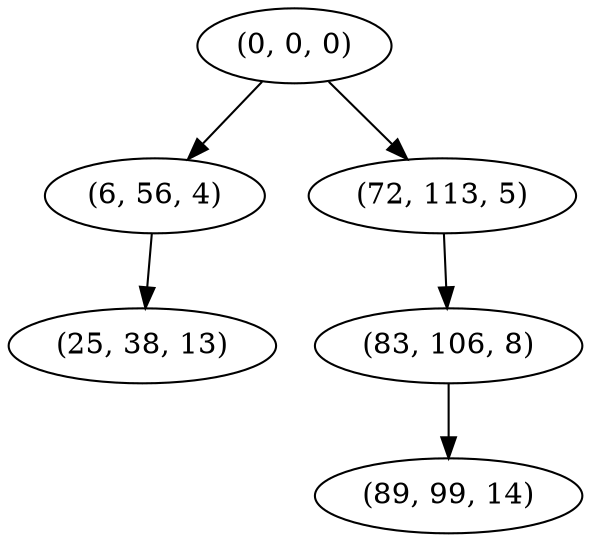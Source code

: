 digraph tree {
    "(0, 0, 0)";
    "(6, 56, 4)";
    "(25, 38, 13)";
    "(72, 113, 5)";
    "(83, 106, 8)";
    "(89, 99, 14)";
    "(0, 0, 0)" -> "(6, 56, 4)";
    "(0, 0, 0)" -> "(72, 113, 5)";
    "(6, 56, 4)" -> "(25, 38, 13)";
    "(72, 113, 5)" -> "(83, 106, 8)";
    "(83, 106, 8)" -> "(89, 99, 14)";
}

